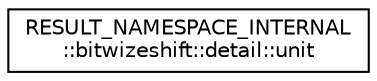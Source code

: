 digraph "Graphical Class Hierarchy"
{
  edge [fontname="Helvetica",fontsize="10",labelfontname="Helvetica",labelfontsize="10"];
  node [fontname="Helvetica",fontsize="10",shape=record];
  rankdir="LR";
  Node0 [label="RESULT_NAMESPACE_INTERNAL\l::bitwizeshift::detail::unit",height=0.2,width=0.4,color="black", fillcolor="white", style="filled",URL="$de/d6b/struct_r_e_s_u_l_t___n_a_m_e_s_p_a_c_e___i_n_t_e_r_n_a_l_1_1bitwizeshift_1_1detail_1_1unit.html",tooltip="A standalone monostate object (effectively std::monostate). This exists to allow for void specializat..."];
}
